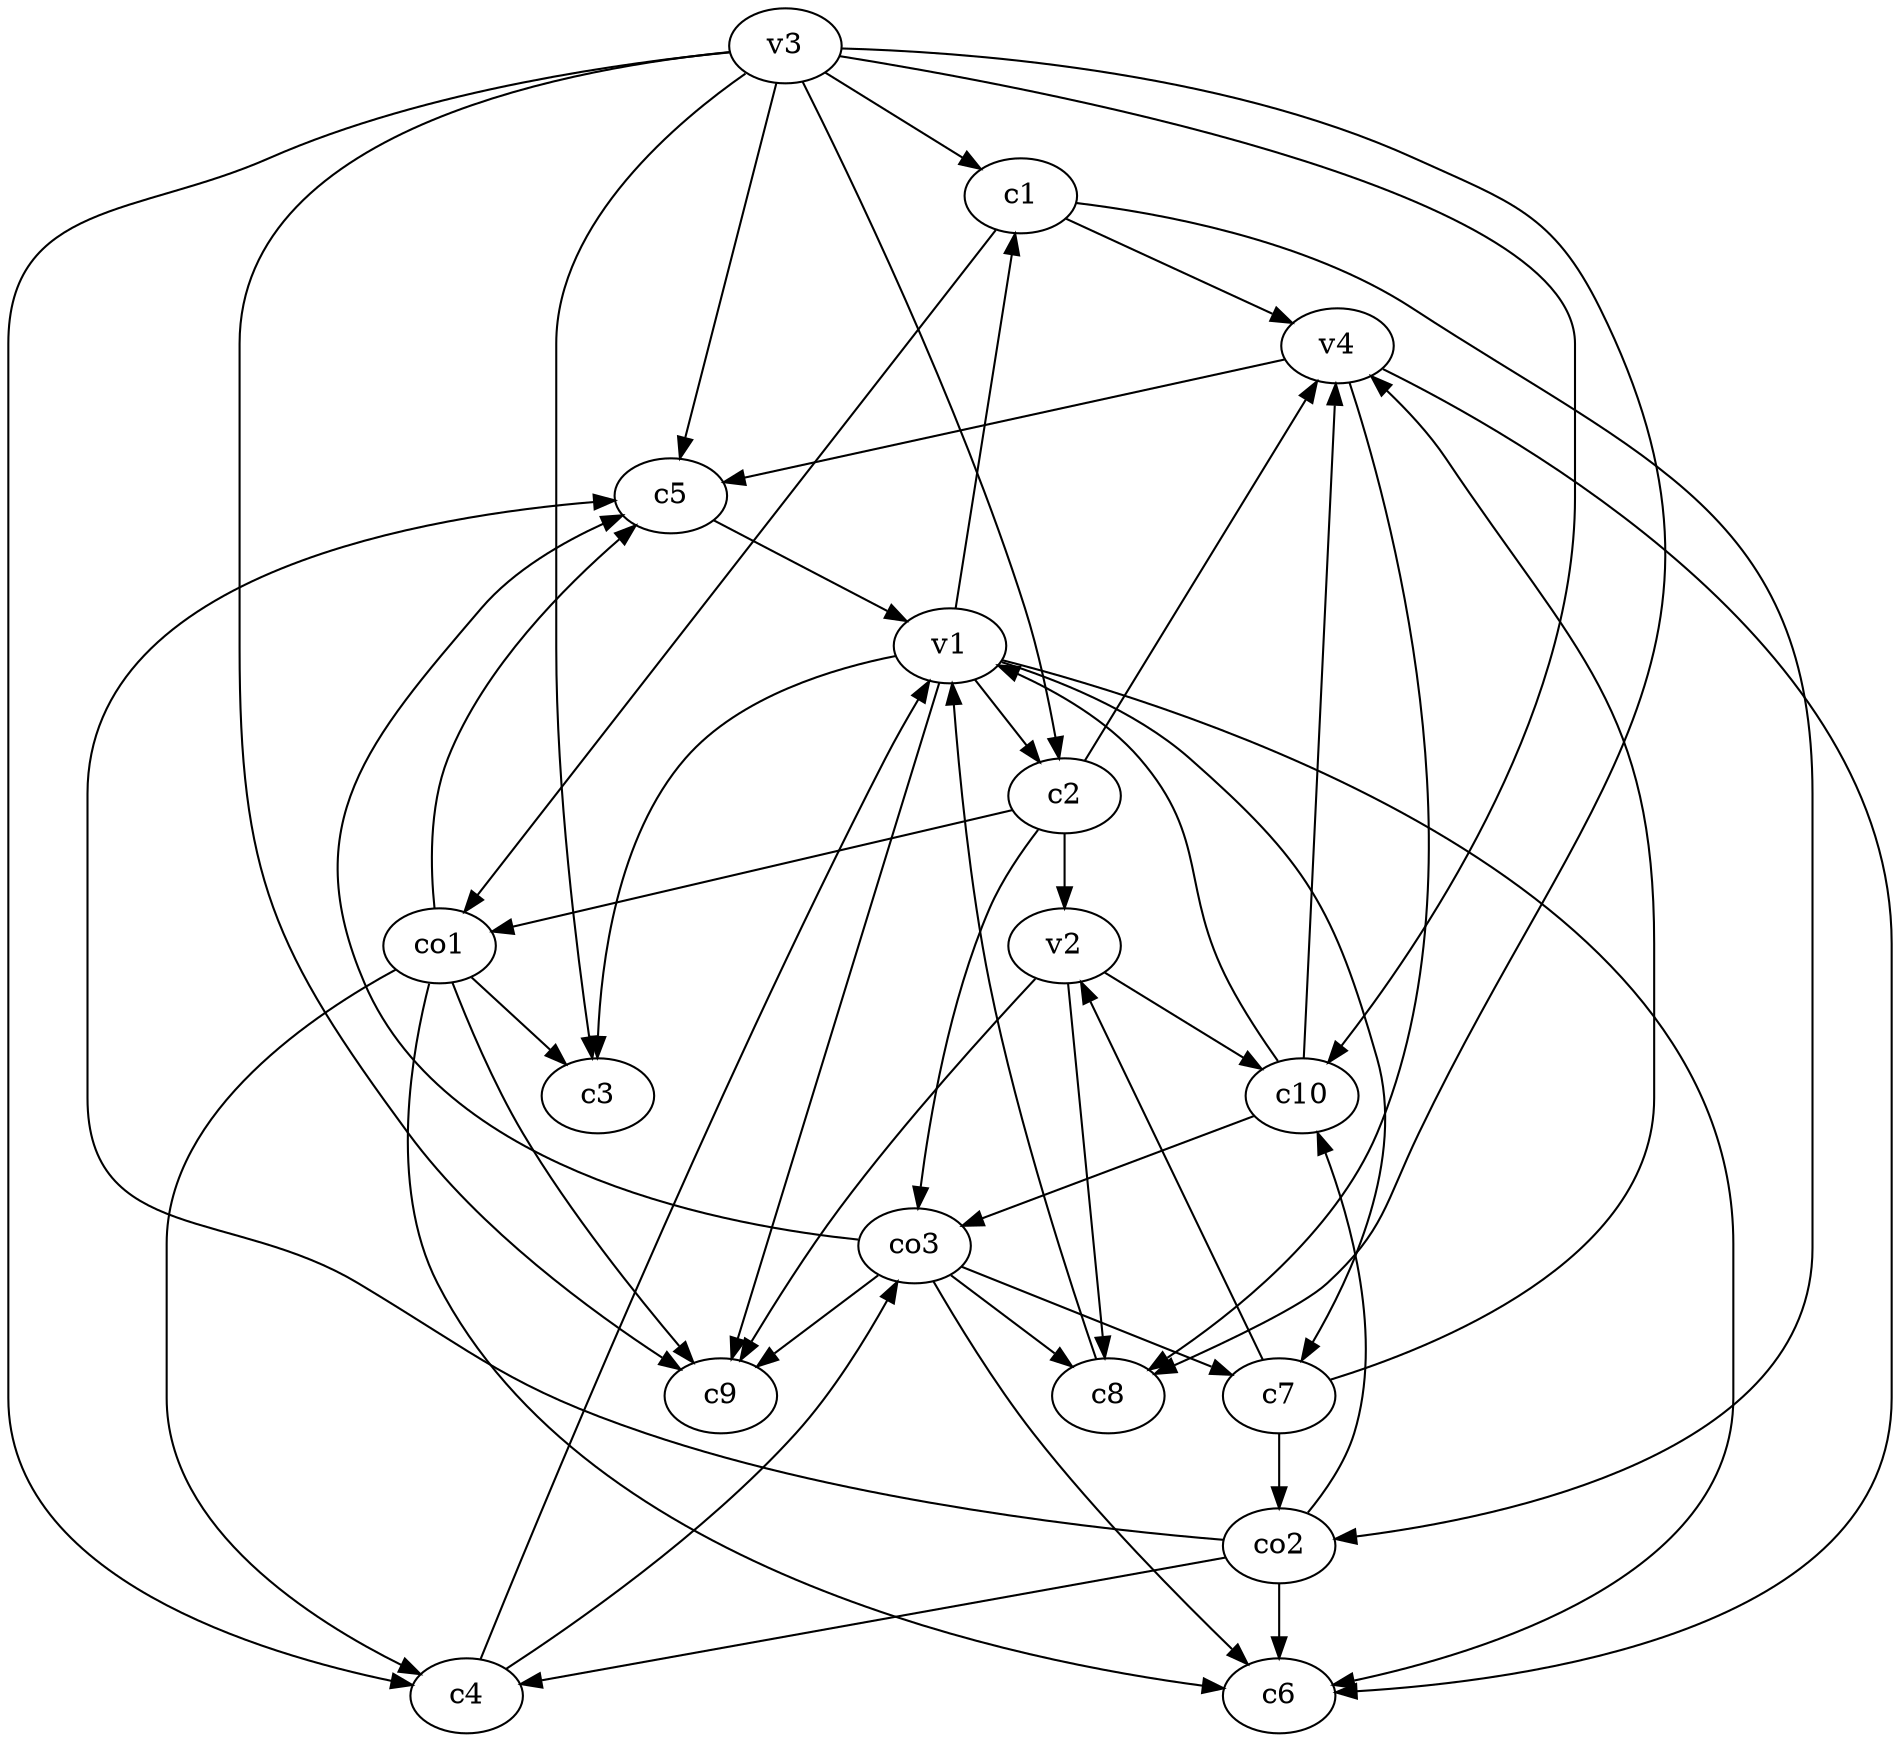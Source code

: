 strict digraph  {
c1;
c2;
c3;
c4;
c5;
c6;
c7;
c8;
c9;
c10;
v1;
v2;
v3;
v4;
co1;
co2;
co3;
c1 -> v4  [weight=1];
c1 -> co2  [weight=1];
c1 -> co1  [weight=1];
c2 -> co3  [weight=1];
c2 -> v4  [weight=1];
c2 -> v2  [weight=1];
c2 -> co1  [weight=1];
c4 -> v1  [weight=1];
c4 -> co3  [weight=1];
c5 -> v1  [weight=1];
c7 -> v2  [weight=1];
c7 -> v4  [weight=1];
c7 -> co2  [weight=1];
c8 -> v1  [weight=1];
c10 -> v4  [weight=1];
c10 -> co3  [weight=1];
c10 -> v1  [weight=1];
v1 -> c3  [weight=1];
v1 -> c9  [weight=1];
v1 -> c2  [weight=1];
v1 -> c1  [weight=1];
v1 -> c7  [weight=1];
v1 -> c6  [weight=1];
v2 -> c10  [weight=1];
v2 -> c8  [weight=1];
v2 -> c9  [weight=1];
v3 -> c2  [weight=1];
v3 -> c4  [weight=1];
v3 -> c9  [weight=1];
v3 -> c1  [weight=1];
v3 -> c8  [weight=1];
v3 -> c5  [weight=1];
v3 -> c3  [weight=1];
v3 -> c10  [weight=1];
v4 -> c5  [weight=1];
v4 -> c8  [weight=1];
v4 -> c6  [weight=1];
co1 -> c3  [weight=1];
co1 -> c6  [weight=1];
co1 -> c9  [weight=1];
co1 -> c4  [weight=1];
co1 -> c5  [weight=1];
co2 -> c6  [weight=1];
co2 -> c4  [weight=1];
co2 -> c10  [weight=1];
co2 -> c5  [weight=1];
co3 -> c5  [weight=1];
co3 -> c9  [weight=1];
co3 -> c7  [weight=1];
co3 -> c6  [weight=1];
co3 -> c8  [weight=1];
}
